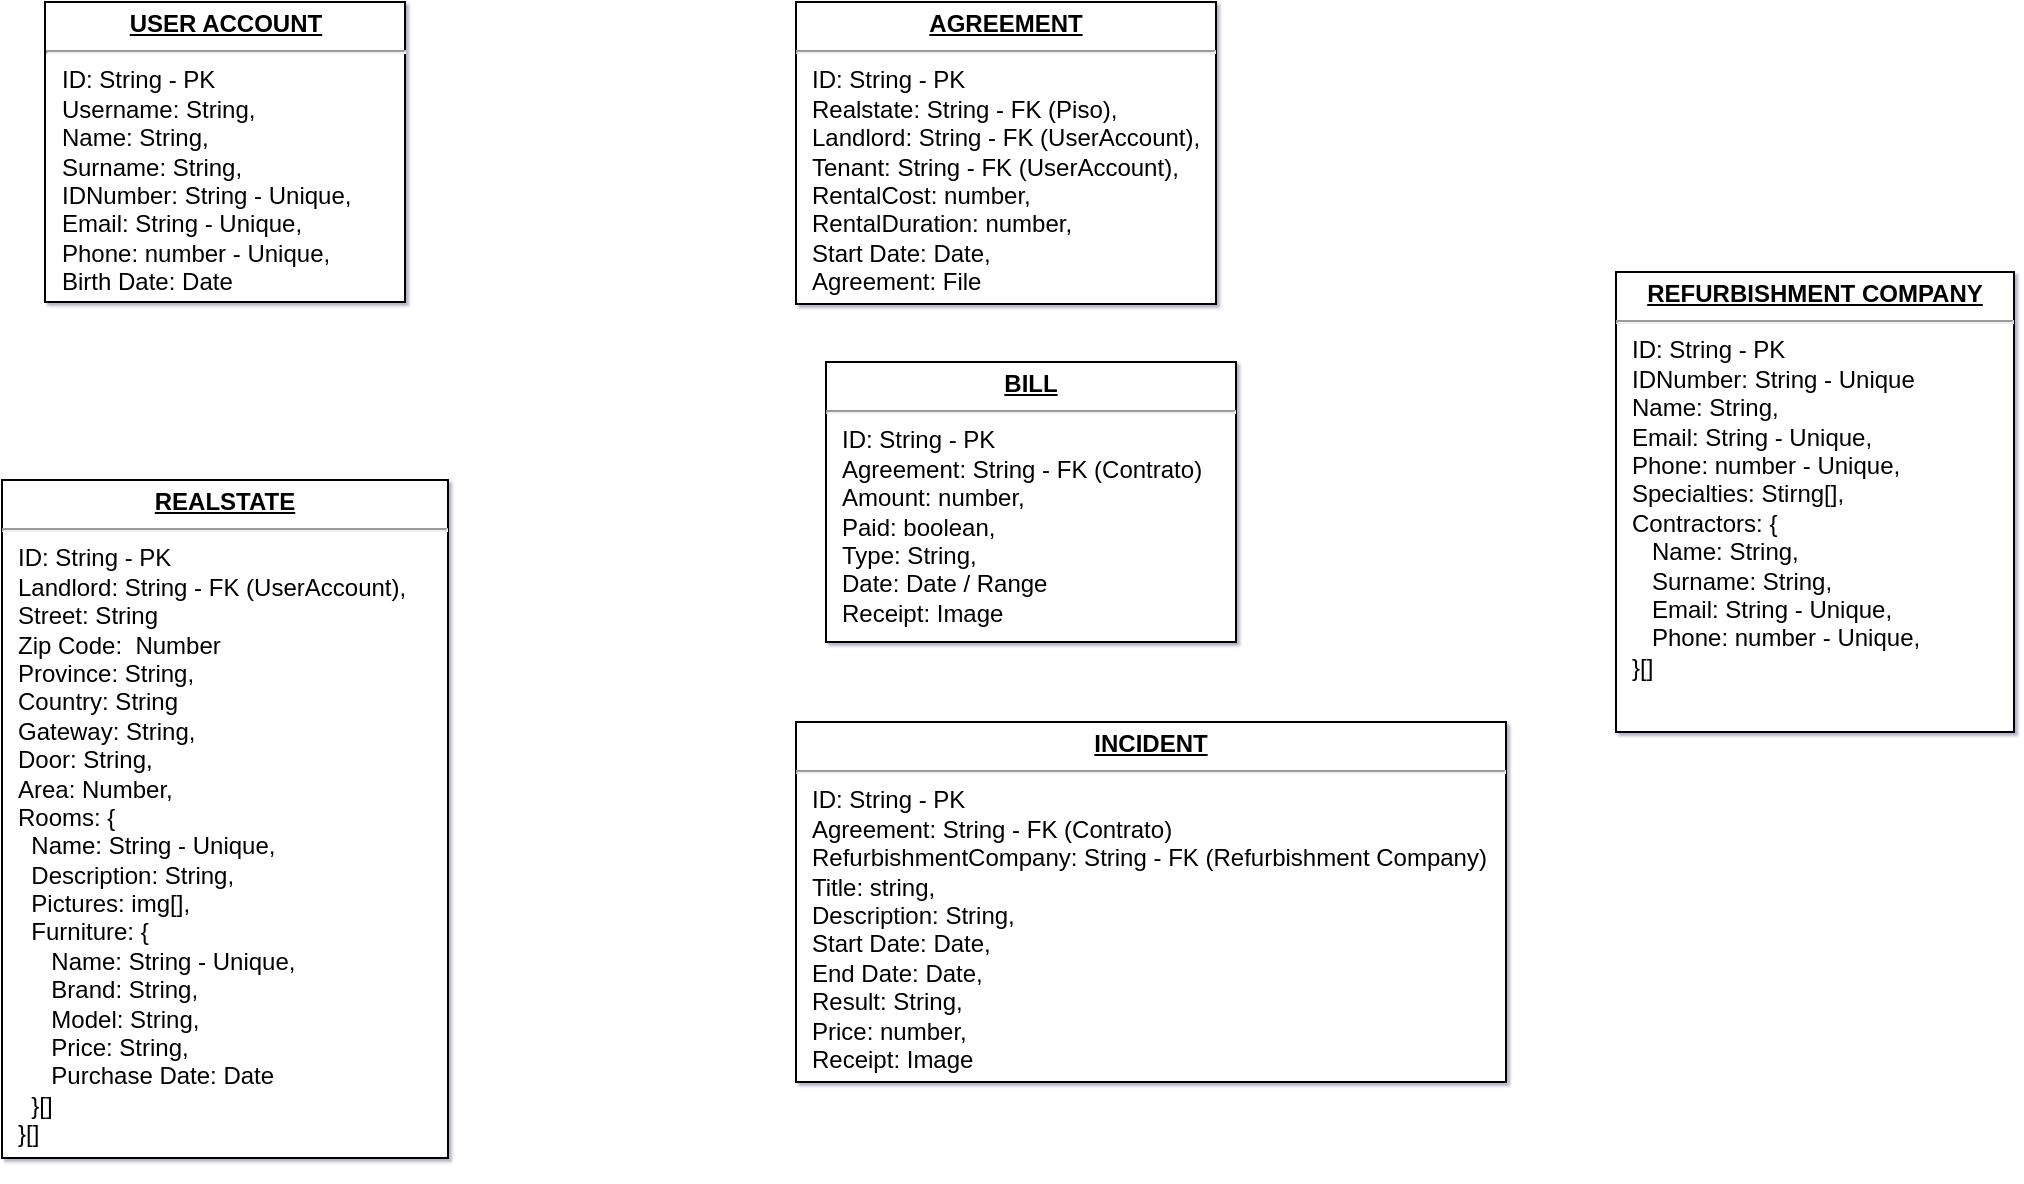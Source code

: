 <mxfile version="13.7.3" type="device" pages="3"><diagram name="DDBB SCHEMA" id="a7904f86-f2b4-8e86-fa97-74104820619b"><mxGraphModel dx="2780" dy="1613" grid="0" gridSize="10" guides="1" tooltips="1" connect="1" arrows="1" fold="1" page="0" pageScale="1" pageWidth="1100" pageHeight="850" background="#ffffff" math="0" shadow="1"><root><mxCell id="0"/><mxCell id="1" parent="0"/><mxCell id="Kfcsp30MHCUL0AE8L-Js-4" value="&lt;p style=&quot;margin: 0px ; margin-top: 4px ; text-align: center ; text-decoration: underline&quot;&gt;&lt;b&gt;REALSTATE&lt;/b&gt;&lt;/p&gt;&lt;hr&gt;&lt;p style=&quot;margin: 0px ; margin-left: 8px&quot;&gt;ID: String - PK&lt;/p&gt;&lt;p style=&quot;margin: 0px ; margin-left: 8px&quot;&gt;Landlord: String - FK (UserAccount),&lt;/p&gt;&lt;p style=&quot;margin: 0px ; margin-left: 8px&quot;&gt;&lt;span&gt;Street: String&lt;/span&gt;&lt;br&gt;&lt;/p&gt;&lt;p style=&quot;margin: 0px ; margin-left: 8px&quot;&gt;Zip Code:&amp;nbsp; Number&lt;/p&gt;&lt;p style=&quot;margin: 0px ; margin-left: 8px&quot;&gt;Province: String,&lt;/p&gt;&lt;p style=&quot;margin: 0px ; margin-left: 8px&quot;&gt;Country: String&lt;/p&gt;&lt;p style=&quot;margin: 0px ; margin-left: 8px&quot;&gt;&lt;span&gt;Gateway: String,&lt;/span&gt;&lt;br&gt;&lt;/p&gt;&lt;p style=&quot;margin: 0px ; margin-left: 8px&quot;&gt;&lt;span&gt;Door: String,&lt;/span&gt;&lt;/p&gt;&lt;p style=&quot;margin: 0px ; margin-left: 8px&quot;&gt;Area: Number,&lt;/p&gt;&lt;p style=&quot;margin: 0px ; margin-left: 8px&quot;&gt;&lt;span&gt;Rooms: {&lt;/span&gt;&lt;/p&gt;&lt;p style=&quot;margin: 0px ; margin-left: 8px&quot;&gt;&amp;nbsp; Name: String - Unique,&lt;/p&gt;&lt;p style=&quot;margin: 0px ; margin-left: 8px&quot;&gt;&amp;nbsp; Description: String,&lt;/p&gt;&lt;p style=&quot;margin: 0px ; margin-left: 8px&quot;&gt;&amp;nbsp; Pictures: img[],&lt;/p&gt;&lt;p style=&quot;margin: 0px ; margin-left: 8px&quot;&gt;&amp;nbsp; Furniture: {&lt;/p&gt;&lt;p style=&quot;margin: 0px ; margin-left: 8px&quot;&gt;&amp;nbsp; &amp;nbsp; &amp;nbsp;Name: String - Unique,&lt;/p&gt;&lt;p style=&quot;margin: 0px ; margin-left: 8px&quot;&gt;&amp;nbsp; &amp;nbsp; &amp;nbsp;Brand: String,&lt;/p&gt;&lt;p style=&quot;margin: 0px ; margin-left: 8px&quot;&gt;&amp;nbsp; &amp;nbsp; &amp;nbsp;Model: String,&lt;/p&gt;&lt;p style=&quot;margin: 0px ; margin-left: 8px&quot;&gt;&amp;nbsp; &amp;nbsp; &amp;nbsp;Price: String,&lt;/p&gt;&lt;p style=&quot;margin: 0px ; margin-left: 8px&quot;&gt;&amp;nbsp; &amp;nbsp; &amp;nbsp;Purchase Date: Date&lt;/p&gt;&lt;p style=&quot;margin: 0px ; margin-left: 8px&quot;&gt;&amp;nbsp; }[]&lt;/p&gt;&lt;p style=&quot;margin: 0px ; margin-left: 8px&quot;&gt;&lt;span&gt;}[]&lt;/span&gt;&lt;/p&gt;" style="verticalAlign=top;align=left;overflow=fill;fontSize=12;fontFamily=Helvetica;html=1;" parent="1" vertex="1"><mxGeometry x="-1960" y="-495" width="223" height="339" as="geometry"/></mxCell><mxCell id="Kfcsp30MHCUL0AE8L-Js-5" style="edgeStyle=orthogonalEdgeStyle;rounded=0;orthogonalLoop=1;jettySize=auto;html=1;exitX=0.5;exitY=1;exitDx=0;exitDy=0;" parent="1" source="Kfcsp30MHCUL0AE8L-Js-4" target="Kfcsp30MHCUL0AE8L-Js-4" edge="1"><mxGeometry relative="1" as="geometry"/></mxCell><mxCell id="Kfcsp30MHCUL0AE8L-Js-8" value="&lt;p style=&quot;margin: 0px ; margin-top: 4px ; text-align: center ; text-decoration: underline&quot;&gt;&lt;b&gt;REFURBISHMENT COMPANY&lt;/b&gt;&lt;/p&gt;&lt;hr&gt;&lt;p style=&quot;margin: 0px ; margin-left: 8px&quot;&gt;ID: String - PK&lt;/p&gt;&lt;p style=&quot;margin: 0px ; margin-left: 8px&quot;&gt;IDNumber: String - Unique&lt;/p&gt;&lt;p style=&quot;margin: 0px ; margin-left: 8px&quot;&gt;Name: String,&lt;/p&gt;&lt;p style=&quot;margin: 0px ; margin-left: 8px&quot;&gt;&lt;span&gt;Email: String - Unique,&lt;/span&gt;&lt;br&gt;&lt;/p&gt;&lt;p style=&quot;margin: 0px ; margin-left: 8px&quot;&gt;&lt;span&gt;Phone: number - Unique,&lt;/span&gt;&lt;/p&gt;&lt;p style=&quot;margin: 0px ; margin-left: 8px&quot;&gt;&lt;span&gt;Specialties: Stirng[],&lt;/span&gt;&lt;/p&gt;&lt;p style=&quot;margin: 0px ; margin-left: 8px&quot;&gt;Contractors: {&lt;/p&gt;&lt;p style=&quot;margin: 0px ; margin-left: 8px&quot;&gt;&amp;nbsp; &amp;nbsp;&lt;span&gt;Name: String,&lt;/span&gt;&lt;/p&gt;&lt;p style=&quot;margin: 0px 0px 0px 8px&quot;&gt;&amp;nbsp; &amp;nbsp;Surname: String,&lt;/p&gt;&lt;p style=&quot;margin: 0px 0px 0px 8px&quot;&gt;&amp;nbsp; &amp;nbsp;Email: String - Unique,&lt;br&gt;&lt;/p&gt;&lt;p style=&quot;margin: 0px 0px 0px 8px&quot;&gt;&amp;nbsp; &amp;nbsp;Phone: number - Unique,&lt;/p&gt;&lt;p style=&quot;margin: 0px 0px 0px 8px&quot;&gt;&lt;span&gt;}[]&lt;/span&gt;&lt;br&gt;&lt;/p&gt;" style="verticalAlign=top;align=left;overflow=fill;fontSize=12;fontFamily=Helvetica;html=1;" parent="1" vertex="1"><mxGeometry x="-1153" y="-599" width="199" height="230" as="geometry"/></mxCell><mxCell id="Kfcsp30MHCUL0AE8L-Js-9" value="&lt;p style=&quot;margin: 0px ; margin-top: 4px ; text-align: center ; text-decoration: underline&quot;&gt;&lt;b&gt;AGREEMENT&lt;/b&gt;&lt;/p&gt;&lt;hr&gt;&lt;p style=&quot;margin: 0px ; margin-left: 8px&quot;&gt;ID: String - PK&lt;/p&gt;&lt;p style=&quot;margin: 0px ; margin-left: 8px&quot;&gt;Realstate: String - FK (Piso),&lt;/p&gt;&lt;p style=&quot;margin: 0px ; margin-left: 8px&quot;&gt;&lt;span&gt;Landlord: String - FK (UserAccount),&lt;/span&gt;&lt;/p&gt;&lt;p style=&quot;margin: 0px 0px 0px 8px&quot;&gt;Tenant: String - FK (UserAccount),&lt;/p&gt;&lt;p style=&quot;margin: 0px ; margin-left: 8px&quot;&gt;&lt;span&gt;RentalCost: number,&lt;/span&gt;&lt;/p&gt;&lt;p style=&quot;margin: 0px ; margin-left: 8px&quot;&gt;&lt;span&gt;RentalDuration: number,&lt;/span&gt;&lt;/p&gt;&lt;p style=&quot;margin: 0px ; margin-left: 8px&quot;&gt;&lt;span&gt;Start Date: Date,&lt;/span&gt;&lt;/p&gt;&lt;p style=&quot;margin: 0px ; margin-left: 8px&quot;&gt;&lt;span&gt;Agreement: File&lt;/span&gt;&lt;/p&gt;" style="verticalAlign=top;align=left;overflow=fill;fontSize=12;fontFamily=Helvetica;html=1;" parent="1" vertex="1"><mxGeometry x="-1563" y="-734" width="210" height="151" as="geometry"/></mxCell><mxCell id="Kfcsp30MHCUL0AE8L-Js-10" value="&lt;p style=&quot;margin: 0px ; margin-top: 4px ; text-align: center ; text-decoration: underline&quot;&gt;&lt;b&gt;BILL&lt;/b&gt;&lt;/p&gt;&lt;hr&gt;&lt;p style=&quot;margin: 0px ; margin-left: 8px&quot;&gt;ID: String - PK&lt;/p&gt;&lt;p style=&quot;margin: 0px ; margin-left: 8px&quot;&gt;&lt;span&gt;Agreement: String - FK (Contrato)&lt;/span&gt;&lt;/p&gt;&lt;p style=&quot;margin: 0px ; margin-left: 8px&quot;&gt;&lt;span&gt;Amount: number,&lt;/span&gt;&lt;/p&gt;&lt;p style=&quot;margin: 0px ; margin-left: 8px&quot;&gt;&lt;span&gt;Paid: boolean,&lt;/span&gt;&lt;/p&gt;&lt;p style=&quot;margin: 0px ; margin-left: 8px&quot;&gt;&lt;span&gt;Type: String,&lt;/span&gt;&lt;/p&gt;&lt;p style=&quot;margin: 0px ; margin-left: 8px&quot;&gt;&lt;span&gt;Date: Date / Range&lt;/span&gt;&lt;/p&gt;&lt;p style=&quot;margin: 0px ; margin-left: 8px&quot;&gt;&lt;span&gt;Receipt: Image&lt;/span&gt;&lt;/p&gt;" style="verticalAlign=top;align=left;overflow=fill;fontSize=12;fontFamily=Helvetica;html=1;" parent="1" vertex="1"><mxGeometry x="-1548" y="-554" width="205" height="140" as="geometry"/></mxCell><mxCell id="Kfcsp30MHCUL0AE8L-Js-11" value="&lt;p style=&quot;margin: 0px ; margin-top: 4px ; text-align: center ; text-decoration: underline&quot;&gt;&lt;b&gt;INCIDENT&lt;/b&gt;&lt;/p&gt;&lt;hr&gt;&lt;p style=&quot;margin: 0px ; margin-left: 8px&quot;&gt;ID: String - PK&lt;/p&gt;&lt;p style=&quot;margin: 0px ; margin-left: 8px&quot;&gt;&lt;span&gt;Agreement: String - FK (Contrato)&lt;/span&gt;&lt;/p&gt;&lt;p style=&quot;margin: 0px ; margin-left: 8px&quot;&gt;&lt;span&gt;RefurbishmentCompany: String - FK (Refurbishment Company)&lt;/span&gt;&lt;/p&gt;&lt;p style=&quot;margin: 0px ; margin-left: 8px&quot;&gt;&lt;span&gt;Title: string,&lt;/span&gt;&lt;/p&gt;&lt;p style=&quot;margin: 0px ; margin-left: 8px&quot;&gt;Description: String,&lt;/p&gt;&lt;p style=&quot;margin: 0px ; margin-left: 8px&quot;&gt;Start Date: Date,&lt;/p&gt;&lt;p style=&quot;margin: 0px ; margin-left: 8px&quot;&gt;End Date: Date,&lt;/p&gt;&lt;p style=&quot;margin: 0px ; margin-left: 8px&quot;&gt;Result: String,&lt;/p&gt;&lt;p style=&quot;margin: 0px ; margin-left: 8px&quot;&gt;Price: number,&lt;/p&gt;&lt;p style=&quot;margin: 0px ; margin-left: 8px&quot;&gt;Receipt: Image&lt;/p&gt;" style="verticalAlign=top;align=left;overflow=fill;fontSize=12;fontFamily=Helvetica;html=1;" parent="1" vertex="1"><mxGeometry x="-1563" y="-374" width="355" height="180" as="geometry"/></mxCell><mxCell id="tUdFp2tDRPXmy-gYfWNV-1" value="&lt;p style=&quot;margin: 0px ; margin-top: 4px ; text-align: center ; text-decoration: underline&quot;&gt;&lt;b&gt;USER ACCOUNT&lt;/b&gt;&lt;/p&gt;&lt;hr&gt;&lt;p style=&quot;margin: 0px 0px 0px 8px&quot;&gt;ID: String - PK&lt;/p&gt;&lt;p style=&quot;margin: 0px 0px 0px 8px&quot;&gt;Username: String,&lt;/p&gt;&lt;p style=&quot;margin: 0px 0px 0px 8px&quot;&gt;Name: String,&lt;/p&gt;&lt;p style=&quot;margin: 0px 0px 0px 8px&quot;&gt;Surname: String,&lt;/p&gt;&lt;p style=&quot;margin: 0px 0px 0px 8px&quot;&gt;IDNumber: String - Unique,&lt;/p&gt;&lt;p style=&quot;margin: 0px 0px 0px 8px&quot;&gt;Email: String - Unique,&lt;/p&gt;&lt;p style=&quot;margin: 0px 0px 0px 8px&quot;&gt;Phone: number - Unique,&lt;/p&gt;&lt;p style=&quot;margin: 0px 0px 0px 8px&quot;&gt;Birth Date: Date&lt;/p&gt;" style="verticalAlign=top;align=left;overflow=fill;fontSize=12;fontFamily=Helvetica;html=1;" parent="1" vertex="1"><mxGeometry x="-1938.5" y="-734" width="180" height="150" as="geometry"/></mxCell></root></mxGraphModel></diagram><diagram id="iRR5X_nEsTUVQ15bgQBX" name="REPOSITORY SCHEMA"><mxGraphModel dx="2780" dy="1613" grid="0" gridSize="10" guides="1" tooltips="1" connect="1" arrows="1" fold="1" page="0" pageScale="1" pageWidth="827" pageHeight="1169" math="0" shadow="0"><root><mxCell id="-3f9o2qds_gj8B49jMDr-0"/><mxCell id="-3f9o2qds_gj8B49jMDr-1" parent="-3f9o2qds_gj8B49jMDr-0"/><mxCell id="utdKfweYBuE2lEf_GuPm-0" value="&lt;p style=&quot;margin: 0px ; margin-top: 4px ; text-align: center ; text-decoration: underline&quot;&gt;&lt;b&gt;USER ACCOUNT&lt;/b&gt;&lt;/p&gt;&lt;hr&gt;&lt;p style=&quot;margin: 0px 0px 0px 8px&quot;&gt;- Login(username, pass)&lt;/p&gt;&lt;p style=&quot;margin: 0px 0px 0px 8px&quot;&gt;- Register(username)&lt;/p&gt;&lt;p style=&quot;margin: 0px 0px 0px 8px&quot;&gt;- AddInfo(useraccount)&lt;/p&gt;&lt;p style=&quot;margin: 0px 0px 0px 8px&quot;&gt;&lt;br&gt;&lt;/p&gt;" style="verticalAlign=top;align=left;overflow=fill;fontSize=12;fontFamily=Helvetica;html=1;shadow=1;" vertex="1" parent="-3f9o2qds_gj8B49jMDr-1"><mxGeometry x="-1938.5" y="-734" width="153.5" height="80" as="geometry"/></mxCell><mxCell id="A9Noc4o-QK0Sf6Vva9mu-0" value="&lt;p style=&quot;margin: 0px ; margin-top: 4px ; text-align: center ; text-decoration: underline&quot;&gt;&lt;b&gt;REALSTATE&lt;/b&gt;&lt;/p&gt;&lt;hr&gt;&lt;p style=&quot;margin: 0px ; margin-left: 8px&quot;&gt;- Add(realState)&lt;/p&gt;&lt;p style=&quot;margin: 0px ; margin-left: 8px&quot;&gt;- Edit(realState)&lt;/p&gt;&lt;p style=&quot;margin: 0px ; margin-left: 8px&quot;&gt;- Remove(realState)&lt;/p&gt;&lt;p style=&quot;margin: 0px ; margin-left: 8px&quot;&gt;- Publish()&lt;/p&gt;&lt;p style=&quot;margin: 0px ; margin-left: 8px&quot;&gt;&lt;br&gt;&lt;/p&gt;" style="verticalAlign=top;align=left;overflow=fill;fontSize=12;fontFamily=Helvetica;html=1;" vertex="1" parent="-3f9o2qds_gj8B49jMDr-1"><mxGeometry x="-1926.875" y="-621" width="130.25" height="100" as="geometry"/></mxCell><mxCell id="c9dTedxSZfbhhxcyEfdO-0" value="&lt;p style=&quot;margin: 0px ; margin-top: 4px ; text-align: center ; text-decoration: underline&quot;&gt;&lt;b&gt;AGREEMENT&lt;/b&gt;&lt;/p&gt;&lt;hr&gt;&lt;p style=&quot;margin: 0px ; margin-left: 8px&quot;&gt;- Create()&lt;/p&gt;&lt;p style=&quot;margin: 0px ; margin-left: 8px&quot;&gt;- Edit()&lt;/p&gt;&lt;p style=&quot;margin: 0px ; margin-left: 8px&quot;&gt;- Extend(duration)&lt;/p&gt;&lt;p style=&quot;margin: 0px ; margin-left: 8px&quot;&gt;- Sign()&lt;/p&gt;" style="verticalAlign=top;align=left;overflow=fill;fontSize=12;fontFamily=Helvetica;html=1;" vertex="1" parent="-3f9o2qds_gj8B49jMDr-1"><mxGeometry x="-1645" y="-742.5" width="114" height="97" as="geometry"/></mxCell><mxCell id="z2wknDoc6ef2Hpn_J0-b-0" value="&lt;p style=&quot;margin: 0px ; margin-top: 4px ; text-align: center ; text-decoration: underline&quot;&gt;&lt;b&gt;BILL&lt;/b&gt;&lt;/p&gt;&lt;hr&gt;&lt;p style=&quot;margin: 0px ; margin-left: 8px&quot;&gt;- Add(bill)&lt;/p&gt;&lt;p style=&quot;margin: 0px ; margin-left: 8px&quot;&gt;- Pay()&lt;/p&gt;" style="verticalAlign=top;align=left;overflow=fill;fontSize=12;fontFamily=Helvetica;html=1;" vertex="1" parent="-3f9o2qds_gj8B49jMDr-1"><mxGeometry x="-1626.25" y="-608.5" width="76.5" height="75" as="geometry"/></mxCell><mxCell id="_zr-aqR6i2hwqnxErLnB-0" value="&lt;p style=&quot;margin: 0px ; margin-top: 4px ; text-align: center ; text-decoration: underline&quot;&gt;&lt;b&gt;INCIDENT&lt;/b&gt;&lt;/p&gt;&lt;hr&gt;&lt;p style=&quot;margin: 0px ; margin-left: 8px&quot;&gt;- Register(incident)&lt;/p&gt;&lt;p style=&quot;margin: 0px ; margin-left: 8px&quot;&gt;- Edit (incident)&lt;/p&gt;&lt;p style=&quot;margin: 0px ; margin-left: 8px&quot;&gt;- Cancel()&lt;/p&gt;&lt;p style=&quot;margin: 0px ; margin-left: 8px&quot;&gt;- Resolve()&lt;/p&gt;" style="verticalAlign=top;align=left;overflow=fill;fontSize=12;fontFamily=Helvetica;html=1;" vertex="1" parent="-3f9o2qds_gj8B49jMDr-1"><mxGeometry x="-1650.75" y="-500" width="125.5" height="103" as="geometry"/></mxCell><mxCell id="icCq2M41TFYLc-mQue-l-0" value="&lt;p style=&quot;margin: 0px ; margin-top: 4px ; text-align: center ; text-decoration: underline&quot;&gt;&lt;b&gt;REFURBISHMENT COMPANY&lt;/b&gt;&lt;/p&gt;&lt;hr&gt;&lt;p style=&quot;margin: 0px ; margin-left: 8px&quot;&gt;- Add()&lt;/p&gt;&lt;p style=&quot;margin: 0px ; margin-left: 8px&quot;&gt;- Edit()&lt;/p&gt;&lt;p style=&quot;margin: 0px ; margin-left: 8px&quot;&gt;- Remove()&lt;/p&gt;" style="verticalAlign=top;align=left;overflow=fill;fontSize=12;fontFamily=Helvetica;html=1;" vertex="1" parent="-3f9o2qds_gj8B49jMDr-1"><mxGeometry x="-1407" y="-615" width="183" height="88" as="geometry"/></mxCell></root></mxGraphModel></diagram><diagram id="3yzx8BIsV4tjlHl5C6Q8" name="PROTOTYPE - UML"><mxGraphModel dx="4380" dy="2813" grid="0" gridSize="10" guides="1" tooltips="1" connect="1" arrows="1" fold="1" page="0" pageScale="1" pageWidth="827" pageHeight="1169" math="0" shadow="0"><root><mxCell id="f3H6XQk7FNGqFBmJ32T1-0"/><mxCell id="f3H6XQk7FNGqFBmJ32T1-1" parent="f3H6XQk7FNGqFBmJ32T1-0"/><mxCell id="UoXuBDr6ZXMIO9OLJ4Qm-0" value="" style="whiteSpace=wrap;html=1;aspect=fixed;" parent="f3H6XQk7FNGqFBmJ32T1-1" vertex="1"><mxGeometry x="-3213" y="-1614" width="390" height="390" as="geometry"/></mxCell><mxCell id="UoXuBDr6ZXMIO9OLJ4Qm-1" value="" style="rounded=1;whiteSpace=wrap;html=1;shadow=1;" parent="f3H6XQk7FNGqFBmJ32T1-1" vertex="1"><mxGeometry x="-3136.5" y="-1558" width="237" height="278" as="geometry"/></mxCell><mxCell id="UoXuBDr6ZXMIO9OLJ4Qm-2" value="WELCOME" style="text;html=1;strokeColor=none;fillColor=none;align=center;verticalAlign=middle;whiteSpace=wrap;rounded=0;shadow=1;" parent="f3H6XQk7FNGqFBmJ32T1-1" vertex="1"><mxGeometry x="-3059.5" y="-1534" width="83" height="20" as="geometry"/></mxCell><mxCell id="UoXuBDr6ZXMIO9OLJ4Qm-3" value="USER" style="rounded=1;whiteSpace=wrap;html=1;shadow=1;fillColor=#dae8fc;strokeColor=#6c8ebf;" parent="f3H6XQk7FNGqFBmJ32T1-1" vertex="1"><mxGeometry x="-3101.5" y="-1482" width="167" height="27" as="geometry"/></mxCell><mxCell id="UoXuBDr6ZXMIO9OLJ4Qm-4" value="PASSWORD" style="rounded=1;whiteSpace=wrap;html=1;shadow=1;fillColor=#dae8fc;strokeColor=#6c8ebf;" parent="f3H6XQk7FNGqFBmJ32T1-1" vertex="1"><mxGeometry x="-3101.5" y="-1436.5" width="167" height="27" as="geometry"/></mxCell><mxCell id="UoXuBDr6ZXMIO9OLJ4Qm-5" value="G" style="ellipse;whiteSpace=wrap;html=1;aspect=fixed;shadow=0;fillColor=#FF3333;fontColor=#FFFFFF;" parent="f3H6XQk7FNGqFBmJ32T1-1" vertex="1"><mxGeometry x="-3065.25" y="-1335" width="27" height="27" as="geometry"/></mxCell><mxCell id="UoXuBDr6ZXMIO9OLJ4Qm-6" value="F" style="ellipse;whiteSpace=wrap;html=1;aspect=fixed;shadow=0;fillColor=#007FFF;fontColor=#FFFFFF;" parent="f3H6XQk7FNGqFBmJ32T1-1" vertex="1"><mxGeometry x="-2997.75" y="-1335" width="27" height="27" as="geometry"/></mxCell><mxCell id="UoXuBDr6ZXMIO9OLJ4Qm-7" value="LOGIN" style="rounded=1;whiteSpace=wrap;html=1;shadow=1;fillColor=#d5e8d4;strokeColor=#82b366;" parent="f3H6XQk7FNGqFBmJ32T1-1" vertex="1"><mxGeometry x="-3079.25" y="-1386" width="122.5" height="26" as="geometry"/></mxCell><mxCell id="UoXuBDr6ZXMIO9OLJ4Qm-9" value="" style="whiteSpace=wrap;html=1;aspect=fixed;" parent="f3H6XQk7FNGqFBmJ32T1-1" vertex="1"><mxGeometry x="-2379" y="-1614" width="390" height="390" as="geometry"/></mxCell><mxCell id="UoXuBDr6ZXMIO9OLJ4Qm-40" value="" style="group" parent="f3H6XQk7FNGqFBmJ32T1-1" vertex="1" connectable="0"><mxGeometry x="-2164" y="-1600" width="157" height="35.62" as="geometry"/></mxCell><mxCell id="UoXuBDr6ZXMIO9OLJ4Qm-38" value="" style="rounded=1;whiteSpace=wrap;html=1;shadow=1;strokeColor=#82b366;fillColor=#d5e8d4;fontSize=14;" parent="UoXuBDr6ZXMIO9OLJ4Qm-40" vertex="1"><mxGeometry width="157" height="35.62" as="geometry"/></mxCell><mxCell id="UoXuBDr6ZXMIO9OLJ4Qm-37" value="&lt;font color=&quot;#000000&quot; size=&quot;1&quot;&gt;&lt;b style=&quot;font-size: 16px&quot;&gt;+&lt;/b&gt;&lt;/font&gt;" style="ellipse;whiteSpace=wrap;html=1;aspect=fixed;shadow=1;strokeColor=#000000;fillColor=#FFFFFF;fontSize=14;fontColor=#FFFFFF;" parent="UoXuBDr6ZXMIO9OLJ4Qm-40" vertex="1"><mxGeometry x="11" y="3.37" width="27" height="27" as="geometry"/></mxCell><mxCell id="UoXuBDr6ZXMIO9OLJ4Qm-39" value="&lt;font color=&quot;#000000&quot;&gt;CREATE RENT&lt;/font&gt;" style="text;html=1;strokeColor=none;fillColor=none;align=center;verticalAlign=middle;whiteSpace=wrap;rounded=0;shadow=1;fontSize=14;fontColor=#FFFFFF;" parent="UoXuBDr6ZXMIO9OLJ4Qm-40" vertex="1"><mxGeometry x="51" y="7.81" width="100" height="20" as="geometry"/></mxCell><mxCell id="UoXuBDr6ZXMIO9OLJ4Qm-48" value="" style="group;strokeColor=#82b366;" parent="f3H6XQk7FNGqFBmJ32T1-1" vertex="1" connectable="0"><mxGeometry x="-2360" y="-1600" width="51" height="35" as="geometry"/></mxCell><mxCell id="UoXuBDr6ZXMIO9OLJ4Qm-41" value="" style="rounded=1;whiteSpace=wrap;html=1;shadow=1;sketch=0;strokeColor=#82b366;fillColor=#d5e8d4;fontSize=7;" parent="UoXuBDr6ZXMIO9OLJ4Qm-48" vertex="1"><mxGeometry width="51" height="35" as="geometry"/></mxCell><mxCell id="UoXuBDr6ZXMIO9OLJ4Qm-45" value="" style="group" parent="UoXuBDr6ZXMIO9OLJ4Qm-48" vertex="1" connectable="0"><mxGeometry x="12" y="9" width="27.5" height="18" as="geometry"/></mxCell><mxCell id="UoXuBDr6ZXMIO9OLJ4Qm-42" value="" style="endArrow=none;html=1;fontSize=7;fontColor=#FFFFFF;" parent="UoXuBDr6ZXMIO9OLJ4Qm-45" edge="1"><mxGeometry width="50" height="50" relative="1" as="geometry"><mxPoint as="sourcePoint"/><mxPoint x="27.5" as="targetPoint"/></mxGeometry></mxCell><mxCell id="UoXuBDr6ZXMIO9OLJ4Qm-43" value="" style="endArrow=none;html=1;fontSize=7;fontColor=#FFFFFF;" parent="UoXuBDr6ZXMIO9OLJ4Qm-45" edge="1"><mxGeometry width="50" height="50" relative="1" as="geometry"><mxPoint y="9" as="sourcePoint"/><mxPoint x="27.5" y="9" as="targetPoint"/></mxGeometry></mxCell><mxCell id="UoXuBDr6ZXMIO9OLJ4Qm-44" value="" style="endArrow=none;html=1;fontSize=7;fontColor=#FFFFFF;" parent="UoXuBDr6ZXMIO9OLJ4Qm-45" edge="1"><mxGeometry width="50" height="50" relative="1" as="geometry"><mxPoint y="18" as="sourcePoint"/><mxPoint x="27.5" y="18" as="targetPoint"/></mxGeometry></mxCell><mxCell id="UoXuBDr6ZXMIO9OLJ4Qm-50" value="" style="rounded=0;whiteSpace=wrap;html=1;shadow=0;sketch=0;strokeColor=#000000;fillColor=#ffffff;fontSize=7;fontColor=#FFFFFF;" parent="f3H6XQk7FNGqFBmJ32T1-1" vertex="1"><mxGeometry x="-2574" y="-1614" width="189" height="390" as="geometry"/></mxCell><mxCell id="UoXuBDr6ZXMIO9OLJ4Qm-51" value="" style="rounded=1;whiteSpace=wrap;html=1;shadow=1;sketch=0;strokeColor=#000000;fillColor=#ffffff;fontSize=7;fontColor=#FFFFFF;" parent="f3H6XQk7FNGqFBmJ32T1-1" vertex="1"><mxGeometry x="-2570" y="-1503.75" width="178" height="25" as="geometry"/></mxCell><mxCell id="UoXuBDr6ZXMIO9OLJ4Qm-52" value="" style="rounded=1;whiteSpace=wrap;html=1;shadow=1;sketch=0;strokeColor=#000000;fillColor=#ffffff;fontSize=7;fontColor=#FFFFFF;" parent="f3H6XQk7FNGqFBmJ32T1-1" vertex="1"><mxGeometry x="-2570" y="-1466.75" width="178" height="25" as="geometry"/></mxCell><mxCell id="UoXuBDr6ZXMIO9OLJ4Qm-53" value="" style="rounded=1;whiteSpace=wrap;html=1;shadow=1;sketch=0;strokeColor=#000000;fillColor=#ffffff;fontSize=7;fontColor=#FFFFFF;" parent="f3H6XQk7FNGqFBmJ32T1-1" vertex="1"><mxGeometry x="-2570" y="-1431.5" width="178" height="25" as="geometry"/></mxCell><mxCell id="UoXuBDr6ZXMIO9OLJ4Qm-54" value="" style="rounded=1;whiteSpace=wrap;html=1;shadow=1;sketch=0;strokeColor=#000000;fillColor=#ffffff;fontSize=7;fontColor=#FFFFFF;" parent="f3H6XQk7FNGqFBmJ32T1-1" vertex="1"><mxGeometry x="-2570" y="-1395.75" width="178" height="25" as="geometry"/></mxCell><mxCell id="UoXuBDr6ZXMIO9OLJ4Qm-55" value="" style="ellipse;whiteSpace=wrap;html=1;aspect=fixed;shadow=1;sketch=0;strokeColor=#000000;fillColor=#ffffff;fontSize=7;fontColor=#FFFFFF;" parent="f3H6XQk7FNGqFBmJ32T1-1" vertex="1"><mxGeometry x="-2565" y="-1600" width="59.25" height="59.25" as="geometry"/></mxCell><mxCell id="UoXuBDr6ZXMIO9OLJ4Qm-56" value="&lt;font color=&quot;#000000&quot; style=&quot;font-size: 14px&quot;&gt;USER&lt;/font&gt;" style="text;html=1;strokeColor=none;fillColor=none;align=center;verticalAlign=middle;whiteSpace=wrap;rounded=0;shadow=1;sketch=0;fontSize=7;fontColor=#FFFFFF;" parent="f3H6XQk7FNGqFBmJ32T1-1" vertex="1"><mxGeometry x="-2487" y="-1592.19" width="49" height="20" as="geometry"/></mxCell><mxCell id="UoXuBDr6ZXMIO9OLJ4Qm-57" value="Actor" style="shape=umlActor;verticalLabelPosition=bottom;verticalAlign=top;html=1;outlineConnect=0;shadow=1;sketch=0;strokeColor=#000000;fillColor=#ffffff;fontSize=7;fontColor=#FFFFFF;" parent="f3H6XQk7FNGqFBmJ32T1-1" vertex="1"><mxGeometry x="-2546.06" y="-1587.5" width="21.37" height="34.25" as="geometry"/></mxCell><mxCell id="UoXuBDr6ZXMIO9OLJ4Qm-105" value="" style="group" parent="f3H6XQk7FNGqFBmJ32T1-1" vertex="1" connectable="0"><mxGeometry x="-2356" y="-1545" width="351.75" height="368.5" as="geometry"/></mxCell><mxCell id="UoXuBDr6ZXMIO9OLJ4Qm-34" value="" style="rounded=1;whiteSpace=wrap;html=1;shadow=1;strokeColor=#000000;fillColor=#FFFFFF;fontSize=14;fontColor=#FFFFFF;sketch=0;" parent="UoXuBDr6ZXMIO9OLJ4Qm-105" vertex="1"><mxGeometry x="279.75" y="296.5" width="72" height="72" as="geometry"/></mxCell><mxCell id="UoXuBDr6ZXMIO9OLJ4Qm-87" value="" style="group;shadow=1;" parent="UoXuBDr6ZXMIO9OLJ4Qm-105" vertex="1" connectable="0"><mxGeometry x="5.5" y="33" width="339.5" height="72" as="geometry"/></mxCell><mxCell id="UoXuBDr6ZXMIO9OLJ4Qm-88" value="" style="rounded=1;whiteSpace=wrap;html=1;shadow=1;strokeColor=#000000;fillColor=#FFFFFF;fontSize=14;fontColor=#FFFFFF;" parent="UoXuBDr6ZXMIO9OLJ4Qm-87" vertex="1"><mxGeometry width="72" height="72" as="geometry"/></mxCell><mxCell id="UoXuBDr6ZXMIO9OLJ4Qm-89" value="" style="rounded=1;whiteSpace=wrap;html=1;shadow=1;strokeColor=#000000;fillColor=#FFFFFF;fontSize=14;fontColor=#FFFFFF;" parent="UoXuBDr6ZXMIO9OLJ4Qm-87" vertex="1"><mxGeometry x="89.5" width="72" height="72" as="geometry"/></mxCell><mxCell id="UoXuBDr6ZXMIO9OLJ4Qm-90" value="" style="rounded=1;whiteSpace=wrap;html=1;shadow=1;strokeColor=#000000;fillColor=#FFFFFF;fontSize=14;fontColor=#FFFFFF;" parent="UoXuBDr6ZXMIO9OLJ4Qm-87" vertex="1"><mxGeometry x="178.5" width="72" height="72" as="geometry"/></mxCell><mxCell id="UoXuBDr6ZXMIO9OLJ4Qm-91" value="" style="rounded=1;whiteSpace=wrap;html=1;shadow=1;strokeColor=#000000;fillColor=#FFFFFF;fontSize=14;fontColor=#FFFFFF;" parent="UoXuBDr6ZXMIO9OLJ4Qm-87" vertex="1"><mxGeometry x="267.5" width="72" height="72" as="geometry"/></mxCell><mxCell id="UoXuBDr6ZXMIO9OLJ4Qm-92" value="&lt;font color=&quot;#000000&quot; style=&quot;font-size: 14px&quot;&gt;RECENT ISSUES&lt;/font&gt;" style="text;html=1;strokeColor=none;fillColor=none;align=center;verticalAlign=middle;whiteSpace=wrap;rounded=0;shadow=0;fontColor=#FFFFFF;fontSize=14;fontStyle=0" parent="UoXuBDr6ZXMIO9OLJ4Qm-105" vertex="1"><mxGeometry width="125" height="28" as="geometry"/></mxCell><mxCell id="UoXuBDr6ZXMIO9OLJ4Qm-93" value="&lt;font color=&quot;#000000&quot;&gt;ENDING SOON RENTALS&lt;/font&gt;" style="text;html=1;strokeColor=none;fillColor=none;align=center;verticalAlign=middle;whiteSpace=wrap;rounded=0;shadow=0;fontColor=#FFFFFF;fontSize=14;fontStyle=0" parent="UoXuBDr6ZXMIO9OLJ4Qm-105" vertex="1"><mxGeometry x="2.75" y="126" width="178.25" height="28" as="geometry"/></mxCell><mxCell id="UoXuBDr6ZXMIO9OLJ4Qm-94" value="" style="group" parent="UoXuBDr6ZXMIO9OLJ4Qm-105" vertex="1" connectable="0"><mxGeometry x="5" y="173.5" width="339.5" height="72" as="geometry"/></mxCell><mxCell id="UoXuBDr6ZXMIO9OLJ4Qm-95" value="" style="rounded=1;whiteSpace=wrap;html=1;shadow=1;strokeColor=#000000;fillColor=#FFFFFF;fontSize=14;fontColor=#FFFFFF;" parent="UoXuBDr6ZXMIO9OLJ4Qm-94" vertex="1"><mxGeometry y="-8" width="72" height="72" as="geometry"/></mxCell><mxCell id="UoXuBDr6ZXMIO9OLJ4Qm-96" value="" style="rounded=1;whiteSpace=wrap;html=1;shadow=1;strokeColor=#000000;fillColor=#FFFFFF;fontSize=14;fontColor=#FFFFFF;" parent="UoXuBDr6ZXMIO9OLJ4Qm-94" vertex="1"><mxGeometry x="89.5" y="-8" width="72" height="72" as="geometry"/></mxCell><mxCell id="UoXuBDr6ZXMIO9OLJ4Qm-97" value="" style="rounded=1;whiteSpace=wrap;html=1;shadow=1;strokeColor=#000000;fillColor=#FFFFFF;fontSize=14;fontColor=#FFFFFF;" parent="UoXuBDr6ZXMIO9OLJ4Qm-94" vertex="1"><mxGeometry x="178.5" y="-8" width="72" height="72" as="geometry"/></mxCell><mxCell id="UoXuBDr6ZXMIO9OLJ4Qm-98" value="" style="rounded=1;whiteSpace=wrap;html=1;shadow=1;strokeColor=#000000;fillColor=#FFFFFF;fontSize=14;fontColor=#FFFFFF;" parent="UoXuBDr6ZXMIO9OLJ4Qm-94" vertex="1"><mxGeometry x="267.5" y="-8" width="72" height="72" as="geometry"/></mxCell><mxCell id="UoXuBDr6ZXMIO9OLJ4Qm-99" value="&lt;font color=&quot;#000000&quot;&gt;LATEST BILLS&lt;/font&gt;" style="text;html=1;strokeColor=none;fillColor=none;align=center;verticalAlign=middle;whiteSpace=wrap;rounded=0;shadow=0;fontColor=#FFFFFF;fontSize=14;fontStyle=0" parent="UoXuBDr6ZXMIO9OLJ4Qm-105" vertex="1"><mxGeometry x="2.75" y="258" width="107.25" height="28" as="geometry"/></mxCell><mxCell id="UoXuBDr6ZXMIO9OLJ4Qm-100" value="" style="rounded=1;whiteSpace=wrap;html=1;shadow=1;strokeColor=#000000;fillColor=#FFFFFF;fontSize=14;fontColor=#FFFFFF;sketch=0;" parent="UoXuBDr6ZXMIO9OLJ4Qm-105" vertex="1"><mxGeometry x="101.75" y="296.5" width="72" height="72" as="geometry"/></mxCell><mxCell id="UoXuBDr6ZXMIO9OLJ4Qm-101" value="" style="rounded=1;whiteSpace=wrap;html=1;shadow=1;strokeColor=#000000;fillColor=#FFFFFF;fontSize=14;fontColor=#FFFFFF;sketch=0;" parent="UoXuBDr6ZXMIO9OLJ4Qm-105" vertex="1"><mxGeometry x="12.25" y="296.5" width="72" height="72" as="geometry"/></mxCell><mxCell id="UoXuBDr6ZXMIO9OLJ4Qm-102" value="" style="rounded=1;whiteSpace=wrap;html=1;shadow=1;strokeColor=#000000;fillColor=#FFFFFF;fontSize=14;fontColor=#FFFFFF;sketch=0;" parent="UoXuBDr6ZXMIO9OLJ4Qm-105" vertex="1"><mxGeometry x="190.75" y="296.5" width="72" height="72" as="geometry"/></mxCell></root></mxGraphModel></diagram></mxfile>
